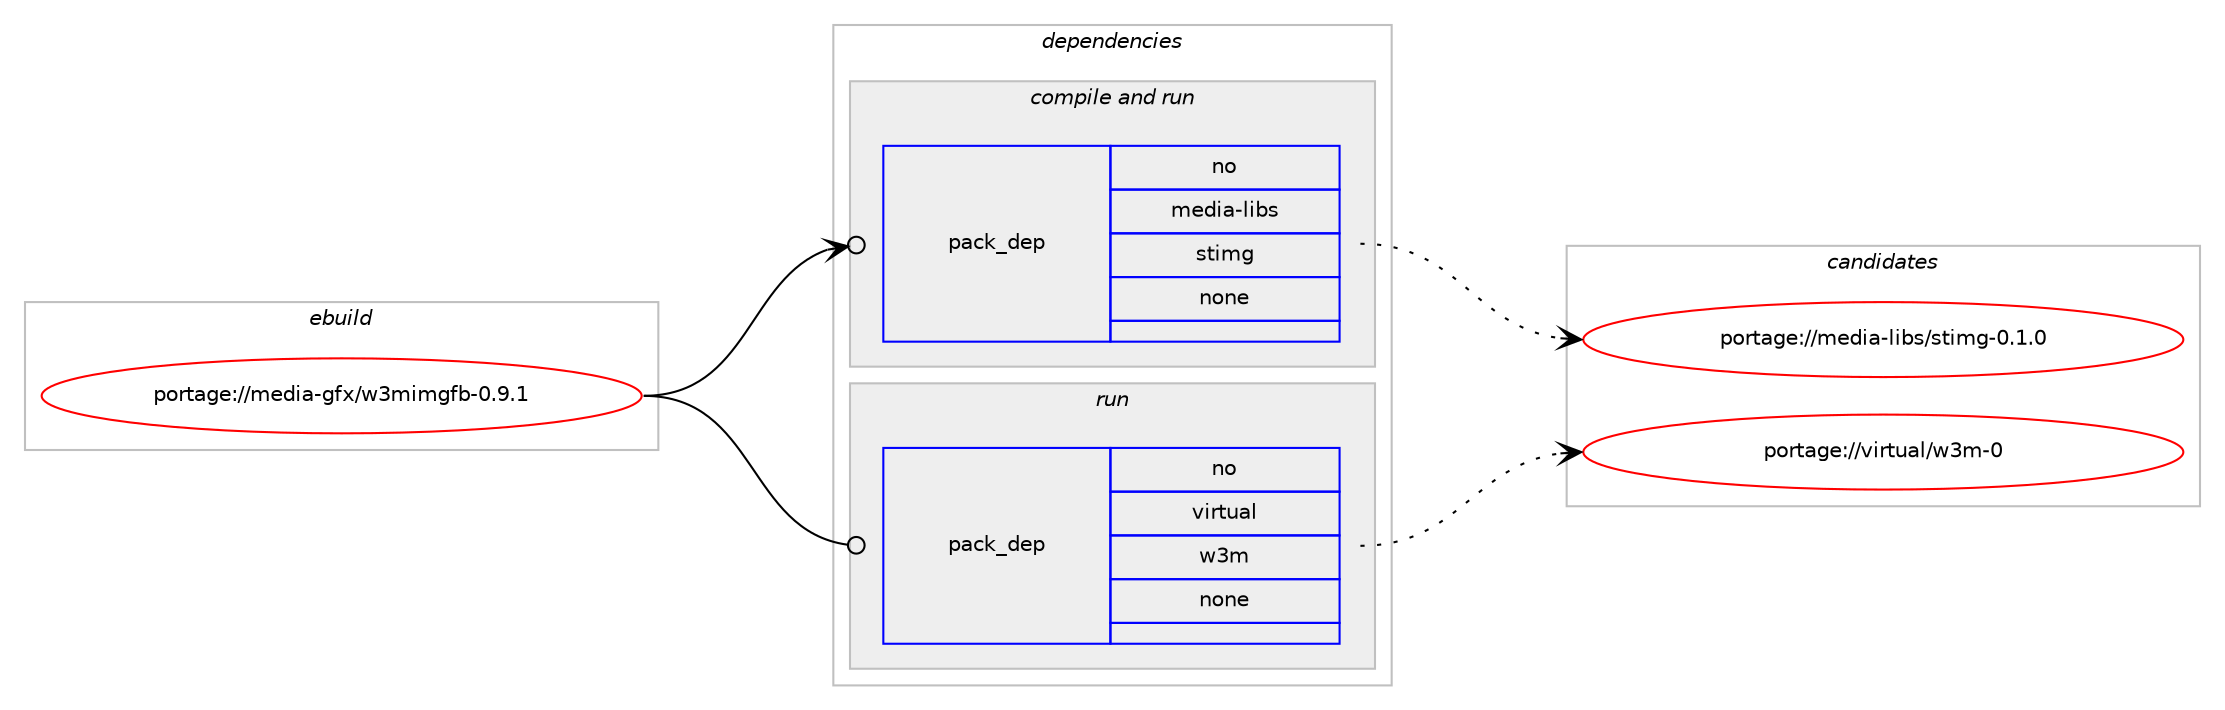 digraph prolog {

# *************
# Graph options
# *************

newrank=true;
concentrate=true;
compound=true;
graph [rankdir=LR,fontname=Helvetica,fontsize=10,ranksep=1.5];#, ranksep=2.5, nodesep=0.2];
edge  [arrowhead=vee];
node  [fontname=Helvetica,fontsize=10];

# **********
# The ebuild
# **********

subgraph cluster_leftcol {
color=gray;
rank=same;
label=<<i>ebuild</i>>;
id [label="portage://media-gfx/w3mimgfb-0.9.1", color=red, width=4, href="../media-gfx/w3mimgfb-0.9.1.svg"];
}

# ****************
# The dependencies
# ****************

subgraph cluster_midcol {
color=gray;
label=<<i>dependencies</i>>;
subgraph cluster_compile {
fillcolor="#eeeeee";
style=filled;
label=<<i>compile</i>>;
}
subgraph cluster_compileandrun {
fillcolor="#eeeeee";
style=filled;
label=<<i>compile and run</i>>;
subgraph pack232726 {
dependency316851 [label=<<TABLE BORDER="0" CELLBORDER="1" CELLSPACING="0" CELLPADDING="4" WIDTH="220"><TR><TD ROWSPAN="6" CELLPADDING="30">pack_dep</TD></TR><TR><TD WIDTH="110">no</TD></TR><TR><TD>media-libs</TD></TR><TR><TD>stimg</TD></TR><TR><TD>none</TD></TR><TR><TD></TD></TR></TABLE>>, shape=none, color=blue];
}
id:e -> dependency316851:w [weight=20,style="solid",arrowhead="odotvee"];
}
subgraph cluster_run {
fillcolor="#eeeeee";
style=filled;
label=<<i>run</i>>;
subgraph pack232727 {
dependency316852 [label=<<TABLE BORDER="0" CELLBORDER="1" CELLSPACING="0" CELLPADDING="4" WIDTH="220"><TR><TD ROWSPAN="6" CELLPADDING="30">pack_dep</TD></TR><TR><TD WIDTH="110">no</TD></TR><TR><TD>virtual</TD></TR><TR><TD>w3m</TD></TR><TR><TD>none</TD></TR><TR><TD></TD></TR></TABLE>>, shape=none, color=blue];
}
id:e -> dependency316852:w [weight=20,style="solid",arrowhead="odot"];
}
}

# **************
# The candidates
# **************

subgraph cluster_choices {
rank=same;
color=gray;
label=<<i>candidates</i>>;

subgraph choice232726 {
color=black;
nodesep=1;
choiceportage10910110010597451081059811547115116105109103454846494648 [label="portage://media-libs/stimg-0.1.0", color=red, width=4,href="../media-libs/stimg-0.1.0.svg"];
dependency316851:e -> choiceportage10910110010597451081059811547115116105109103454846494648:w [style=dotted,weight="100"];
}
subgraph choice232727 {
color=black;
nodesep=1;
choiceportage1181051141161179710847119511094548 [label="portage://virtual/w3m-0", color=red, width=4,href="../virtual/w3m-0.svg"];
dependency316852:e -> choiceportage1181051141161179710847119511094548:w [style=dotted,weight="100"];
}
}

}

